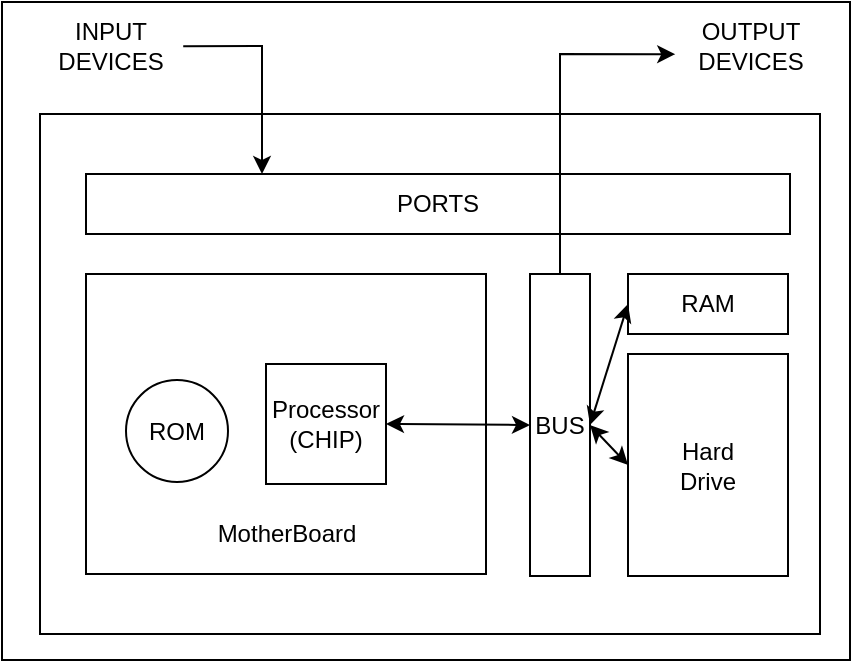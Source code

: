 <mxfile>
    <diagram id="BDpJym_U0e530S2uyPau" name="Page-1">
        <mxGraphModel dx="475" dy="359" grid="0" gridSize="10" guides="1" tooltips="1" connect="1" arrows="1" fold="1" page="0" pageScale="1" pageWidth="850" pageHeight="1100" math="0" shadow="0">
            <root>
                <mxCell id="0"/>
                <mxCell id="1" parent="0"/>
                <mxCell id="23" value="" style="rounded=0;whiteSpace=wrap;html=1;" vertex="1" parent="1">
                    <mxGeometry x="16" y="13" width="424" height="329" as="geometry"/>
                </mxCell>
                <mxCell id="2" value="" style="rounded=0;whiteSpace=wrap;html=1;" parent="1" vertex="1">
                    <mxGeometry x="35" y="69" width="390" height="260" as="geometry"/>
                </mxCell>
                <mxCell id="3" value="RAM" style="rounded=0;whiteSpace=wrap;html=1;" parent="1" vertex="1">
                    <mxGeometry x="329" y="149" width="80" height="30" as="geometry"/>
                </mxCell>
                <mxCell id="4" value="Hard&lt;br&gt;Drive" style="rounded=0;whiteSpace=wrap;html=1;" parent="1" vertex="1">
                    <mxGeometry x="329" y="189" width="80" height="111" as="geometry"/>
                </mxCell>
                <mxCell id="5" value="" style="rounded=0;whiteSpace=wrap;html=1;" parent="1" vertex="1">
                    <mxGeometry x="58" y="149" width="200" height="150" as="geometry"/>
                </mxCell>
                <mxCell id="7" value="ROM" style="ellipse;whiteSpace=wrap;html=1;aspect=fixed;rounded=0;" parent="1" vertex="1">
                    <mxGeometry x="78" y="202" width="51" height="51" as="geometry"/>
                </mxCell>
                <mxCell id="8" value="Processor&lt;br&gt;(CHIP)" style="whiteSpace=wrap;html=1;aspect=fixed;rounded=0;" parent="1" vertex="1">
                    <mxGeometry x="148" y="194" width="60" height="60" as="geometry"/>
                </mxCell>
                <mxCell id="9" value="MotherBoard" style="text;html=1;resizable=0;autosize=1;align=center;verticalAlign=middle;points=[];rounded=0;" parent="1" vertex="1">
                    <mxGeometry x="118" y="269" width="80" height="20" as="geometry"/>
                </mxCell>
                <mxCell id="10" value="BUS" style="rounded=0;whiteSpace=wrap;html=1;" parent="1" vertex="1">
                    <mxGeometry x="280" y="149" width="30" height="151" as="geometry"/>
                </mxCell>
                <mxCell id="11" value="PORTS" style="rounded=0;whiteSpace=wrap;html=1;" parent="1" vertex="1">
                    <mxGeometry x="58" y="99" width="352" height="30" as="geometry"/>
                </mxCell>
                <mxCell id="12" value="INPUT&lt;br&gt;DEVICES" style="text;html=1;resizable=0;autosize=1;align=center;verticalAlign=middle;points=[];rounded=0;" parent="1" vertex="1">
                    <mxGeometry x="35" y="20" width="70" height="30" as="geometry"/>
                </mxCell>
                <mxCell id="13" value="OUTPUT&lt;br&gt;DEVICES" style="text;html=1;resizable=0;autosize=1;align=center;verticalAlign=middle;points=[];rounded=0;" parent="1" vertex="1">
                    <mxGeometry x="355" y="20" width="70" height="30" as="geometry"/>
                </mxCell>
                <mxCell id="15" value="" style="endArrow=classic;html=1;exitX=1.023;exitY=0.503;exitDx=0;exitDy=0;exitPerimeter=0;entryX=0.25;entryY=0;entryDx=0;entryDy=0;fontColor=default;rounded=0;" parent="1" source="12" target="11" edge="1">
                    <mxGeometry width="50" height="50" relative="1" as="geometry">
                        <mxPoint x="220" y="200" as="sourcePoint"/>
                        <mxPoint x="270" y="150" as="targetPoint"/>
                        <Array as="points">
                            <mxPoint x="146" y="35"/>
                        </Array>
                    </mxGeometry>
                </mxCell>
                <mxCell id="16" value="" style="endArrow=classic;html=1;entryX=-0.034;entryY=0.637;entryDx=0;entryDy=0;entryPerimeter=0;exitX=0.5;exitY=0;exitDx=0;exitDy=0;fontColor=default;rounded=0;" parent="1" source="10" target="13" edge="1">
                    <mxGeometry width="50" height="50" relative="1" as="geometry">
                        <mxPoint x="220" y="200" as="sourcePoint"/>
                        <mxPoint x="270" y="150" as="targetPoint"/>
                        <Array as="points">
                            <mxPoint x="295" y="39"/>
                        </Array>
                    </mxGeometry>
                </mxCell>
                <mxCell id="20" value="" style="endArrow=classic;startArrow=classic;html=1;entryX=0;entryY=0.5;entryDx=0;entryDy=0;exitX=1;exitY=0.5;exitDx=0;exitDy=0;fontColor=default;rounded=0;" parent="1" source="8" target="10" edge="1">
                    <mxGeometry width="50" height="50" relative="1" as="geometry">
                        <mxPoint x="220" y="200" as="sourcePoint"/>
                        <mxPoint x="270" y="150" as="targetPoint"/>
                    </mxGeometry>
                </mxCell>
                <mxCell id="21" value="" style="endArrow=classic;startArrow=classic;html=1;exitX=1;exitY=0.5;exitDx=0;exitDy=0;entryX=0;entryY=0.5;entryDx=0;entryDy=0;fontColor=default;rounded=0;" parent="1" source="10" target="3" edge="1">
                    <mxGeometry width="50" height="50" relative="1" as="geometry">
                        <mxPoint x="220" y="200" as="sourcePoint"/>
                        <mxPoint x="270" y="150" as="targetPoint"/>
                    </mxGeometry>
                </mxCell>
                <mxCell id="22" value="" style="endArrow=classic;startArrow=classic;html=1;exitX=1;exitY=0.5;exitDx=0;exitDy=0;entryX=0;entryY=0.5;entryDx=0;entryDy=0;fontColor=default;rounded=0;" parent="1" source="10" target="4" edge="1">
                    <mxGeometry width="50" height="50" relative="1" as="geometry">
                        <mxPoint x="220" y="200" as="sourcePoint"/>
                        <mxPoint x="270" y="150" as="targetPoint"/>
                    </mxGeometry>
                </mxCell>
            </root>
        </mxGraphModel>
    </diagram>
</mxfile>